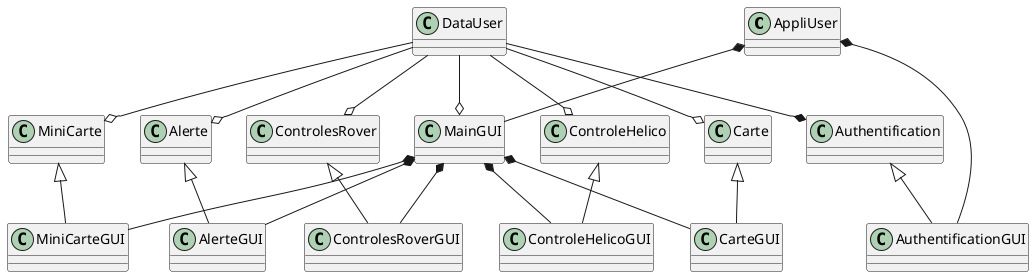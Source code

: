 @startuml
class AppliUser{}
class DataUser{}
class MiniCarteGUI{}
class CarteGUI{}
class ControlesRover{}
class ControleHelico{}
class ControlesRoverGUI{}
class ControleHelicoGUI{}
class AlerteGUI{}
class Authentification{}
class MainGUI{}


DataUser --o Alerte
DataUser --o MiniCarte
DataUser --o Carte
DataUser --o ControleHelico
DataUser --o ControlesRover
DataUser --o MainGUI
DataUser --* Authentification
Authentification <|-- AuthentificationGUI
ControlesRover <|-- ControlesRoverGUI
ControleHelico <|-- ControleHelicoGUI
Carte <|-- CarteGUI
MiniCarte <|-- MiniCarteGUI
Alerte <|-- AlerteGUI



MainGUI *-- AlerteGUI
MainGUI *-- MiniCarteGUI
MainGUI *-- CarteGUI
MainGUI *-- ControleHelicoGUI
MainGUI *-- ControlesRoverGUI
AppliUser *-- AuthentificationGUI
AppliUser *-- MainGUI
@enduml
